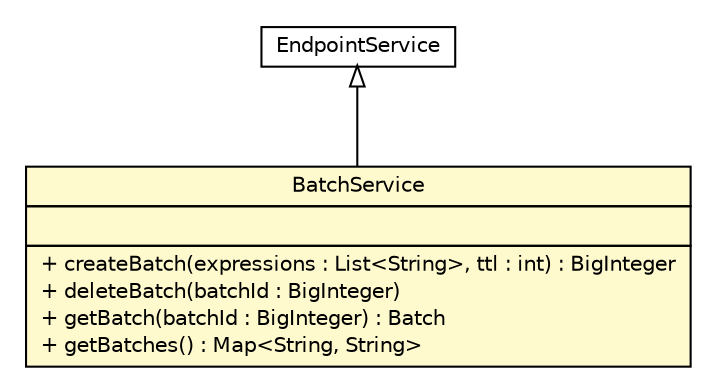 #!/usr/local/bin/dot
#
# Class diagram 
# Generated by UMLGraph version R5_6 (http://www.umlgraph.org/)
#

digraph G {
	edge [fontname="Helvetica",fontsize=10,labelfontname="Helvetica",labelfontsize=10];
	node [fontname="Helvetica",fontsize=10,shape=plaintext];
	nodesep=0.25;
	ranksep=0.5;
	// com.salesforce.dva.argus.sdk.BatchService
	c473 [label=<<table title="com.salesforce.dva.argus.sdk.BatchService" border="0" cellborder="1" cellspacing="0" cellpadding="2" port="p" bgcolor="lemonChiffon" href="./BatchService.html">
		<tr><td><table border="0" cellspacing="0" cellpadding="1">
<tr><td align="center" balign="center"> BatchService </td></tr>
		</table></td></tr>
		<tr><td><table border="0" cellspacing="0" cellpadding="1">
<tr><td align="left" balign="left">  </td></tr>
		</table></td></tr>
		<tr><td><table border="0" cellspacing="0" cellpadding="1">
<tr><td align="left" balign="left"> + createBatch(expressions : List&lt;String&gt;, ttl : int) : BigInteger </td></tr>
<tr><td align="left" balign="left"> + deleteBatch(batchId : BigInteger) </td></tr>
<tr><td align="left" balign="left"> + getBatch(batchId : BigInteger) : Batch </td></tr>
<tr><td align="left" balign="left"> + getBatches() : Map&lt;String, String&gt; </td></tr>
		</table></td></tr>
		</table>>, URL="./BatchService.html", fontname="Helvetica", fontcolor="black", fontsize=10.0];
	//com.salesforce.dva.argus.sdk.BatchService extends com.salesforce.dva.argus.sdk.ArgusService.EndpointService
	c496:p -> c473:p [dir=back,arrowtail=empty];
	// com.salesforce.dva.argus.sdk.ArgusService.EndpointService
	c496 [label=<<table title="com.salesforce.dva.argus.sdk.ArgusService.EndpointService" border="0" cellborder="1" cellspacing="0" cellpadding="2" port="p" href="http://java.sun.com/j2se/1.4.2/docs/api/com/salesforce/dva/argus/sdk/ArgusService/EndpointService.html">
		<tr><td><table border="0" cellspacing="0" cellpadding="1">
<tr><td align="center" balign="center"> EndpointService </td></tr>
		</table></td></tr>
		</table>>, URL="http://java.sun.com/j2se/1.4.2/docs/api/com/salesforce/dva/argus/sdk/ArgusService/EndpointService.html", fontname="Helvetica", fontcolor="black", fontsize=10.0];
}

